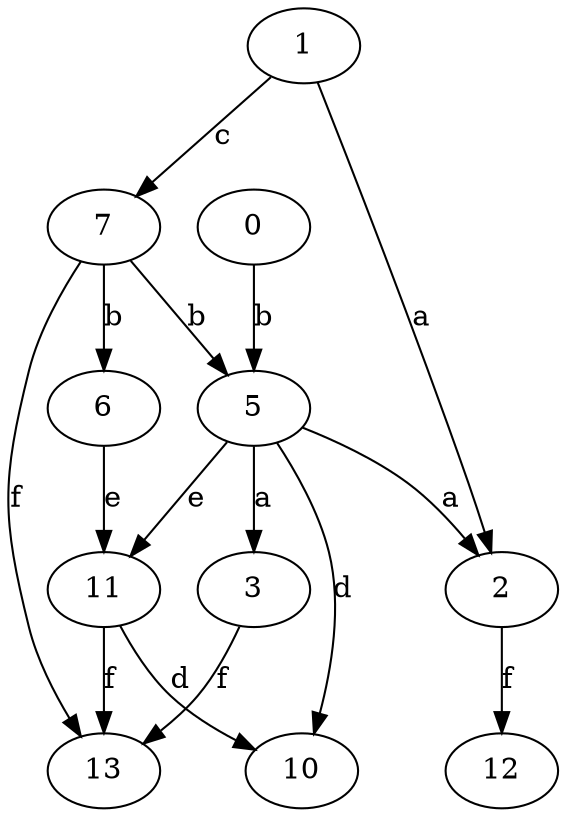 strict digraph  {
2;
3;
0;
5;
1;
6;
7;
10;
11;
12;
13;
2 -> 12  [label=f];
3 -> 13  [label=f];
0 -> 5  [label=b];
5 -> 2  [label=a];
5 -> 3  [label=a];
5 -> 10  [label=d];
5 -> 11  [label=e];
1 -> 2  [label=a];
1 -> 7  [label=c];
6 -> 11  [label=e];
7 -> 5  [label=b];
7 -> 6  [label=b];
7 -> 13  [label=f];
11 -> 10  [label=d];
11 -> 13  [label=f];
}
